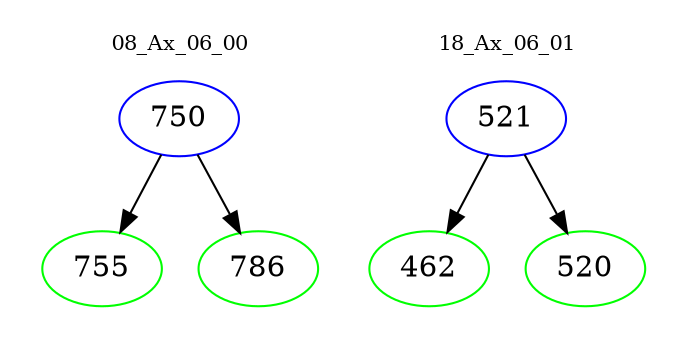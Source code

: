 digraph{
subgraph cluster_0 {
color = white
label = "08_Ax_06_00";
fontsize=10;
T0_750 [label="750", color="blue"]
T0_750 -> T0_755 [color="black"]
T0_755 [label="755", color="green"]
T0_750 -> T0_786 [color="black"]
T0_786 [label="786", color="green"]
}
subgraph cluster_1 {
color = white
label = "18_Ax_06_01";
fontsize=10;
T1_521 [label="521", color="blue"]
T1_521 -> T1_462 [color="black"]
T1_462 [label="462", color="green"]
T1_521 -> T1_520 [color="black"]
T1_520 [label="520", color="green"]
}
}

